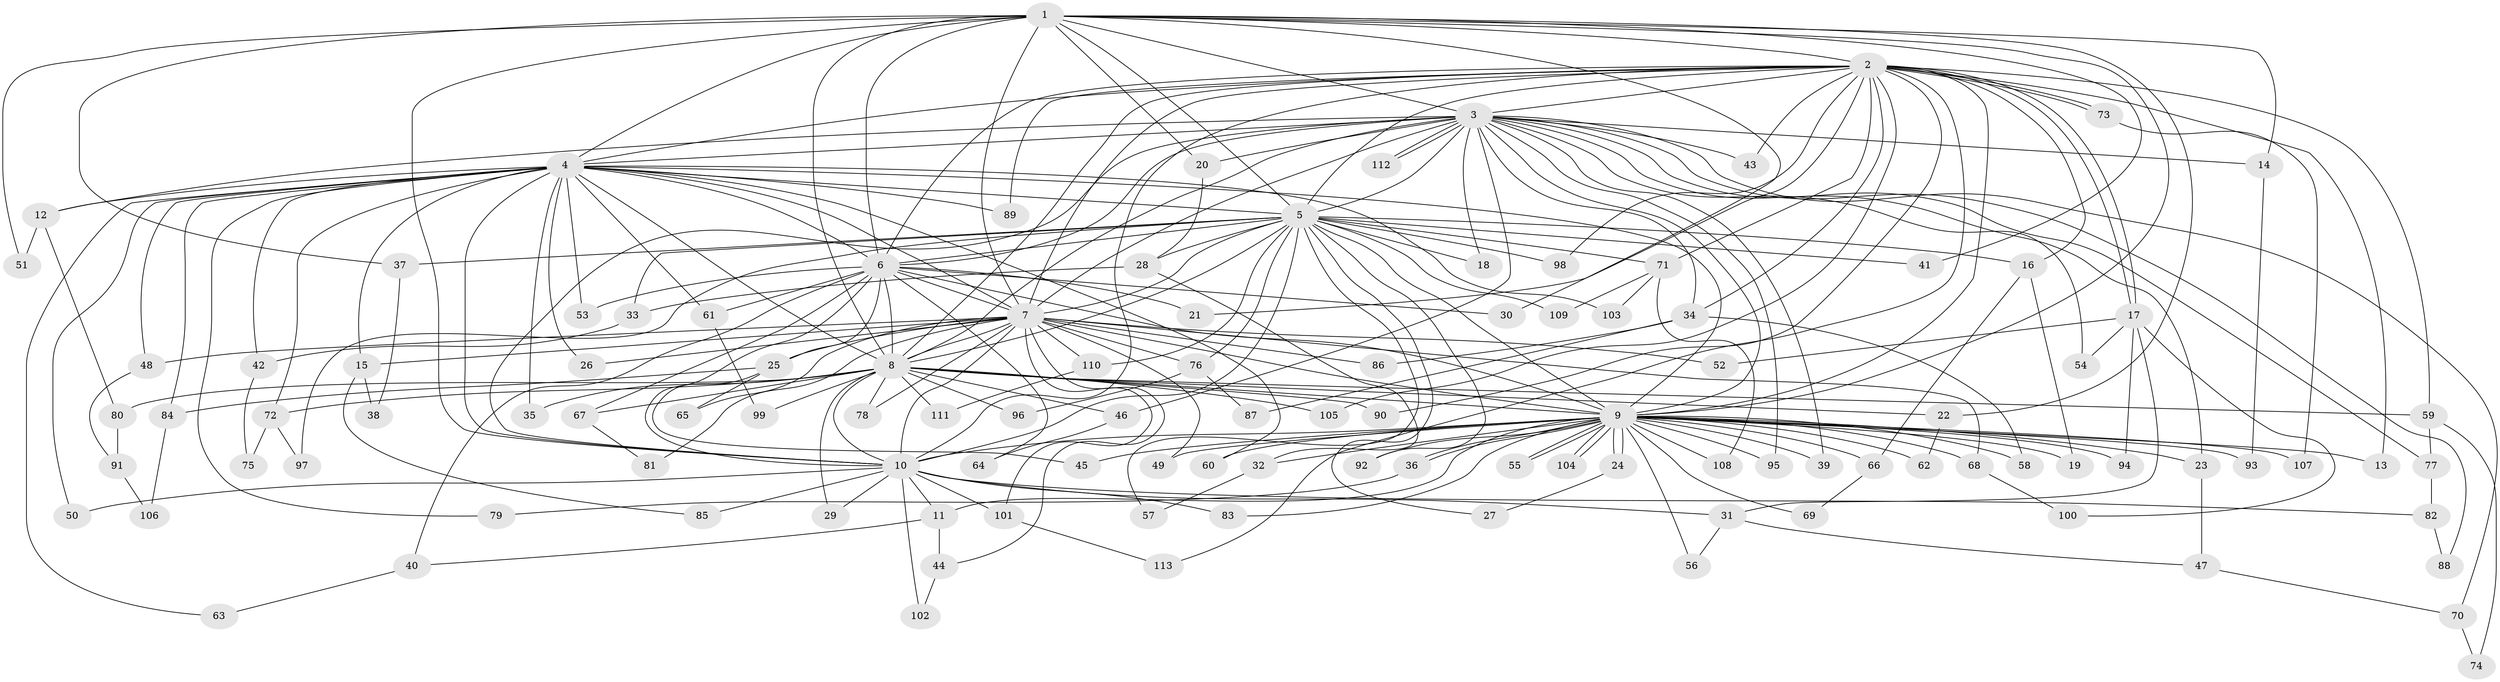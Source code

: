 // coarse degree distribution, {16: 0.011494252873563218, 24: 0.034482758620689655, 22: 0.011494252873563218, 25: 0.011494252873563218, 17: 0.022988505747126436, 20: 0.011494252873563218, 35: 0.011494252873563218, 5: 0.04597701149425287, 4: 0.09195402298850575, 2: 0.4942528735632184, 3: 0.2413793103448276, 7: 0.011494252873563218}
// Generated by graph-tools (version 1.1) at 2025/51/02/27/25 19:51:53]
// undirected, 113 vertices, 251 edges
graph export_dot {
graph [start="1"]
  node [color=gray90,style=filled];
  1;
  2;
  3;
  4;
  5;
  6;
  7;
  8;
  9;
  10;
  11;
  12;
  13;
  14;
  15;
  16;
  17;
  18;
  19;
  20;
  21;
  22;
  23;
  24;
  25;
  26;
  27;
  28;
  29;
  30;
  31;
  32;
  33;
  34;
  35;
  36;
  37;
  38;
  39;
  40;
  41;
  42;
  43;
  44;
  45;
  46;
  47;
  48;
  49;
  50;
  51;
  52;
  53;
  54;
  55;
  56;
  57;
  58;
  59;
  60;
  61;
  62;
  63;
  64;
  65;
  66;
  67;
  68;
  69;
  70;
  71;
  72;
  73;
  74;
  75;
  76;
  77;
  78;
  79;
  80;
  81;
  82;
  83;
  84;
  85;
  86;
  87;
  88;
  89;
  90;
  91;
  92;
  93;
  94;
  95;
  96;
  97;
  98;
  99;
  100;
  101;
  102;
  103;
  104;
  105;
  106;
  107;
  108;
  109;
  110;
  111;
  112;
  113;
  1 -- 2;
  1 -- 3;
  1 -- 4;
  1 -- 5;
  1 -- 6;
  1 -- 7;
  1 -- 8;
  1 -- 9;
  1 -- 10;
  1 -- 14;
  1 -- 20;
  1 -- 22;
  1 -- 30;
  1 -- 37;
  1 -- 41;
  1 -- 51;
  2 -- 3;
  2 -- 4;
  2 -- 5;
  2 -- 6;
  2 -- 7;
  2 -- 8;
  2 -- 9;
  2 -- 10;
  2 -- 13;
  2 -- 16;
  2 -- 17;
  2 -- 17;
  2 -- 21;
  2 -- 34;
  2 -- 43;
  2 -- 59;
  2 -- 71;
  2 -- 73;
  2 -- 73;
  2 -- 89;
  2 -- 90;
  2 -- 98;
  2 -- 105;
  2 -- 113;
  3 -- 4;
  3 -- 5;
  3 -- 6;
  3 -- 7;
  3 -- 8;
  3 -- 9;
  3 -- 10;
  3 -- 12;
  3 -- 14;
  3 -- 18;
  3 -- 20;
  3 -- 23;
  3 -- 34;
  3 -- 39;
  3 -- 43;
  3 -- 46;
  3 -- 54;
  3 -- 70;
  3 -- 77;
  3 -- 88;
  3 -- 95;
  3 -- 112;
  3 -- 112;
  4 -- 5;
  4 -- 6;
  4 -- 7;
  4 -- 8;
  4 -- 9;
  4 -- 10;
  4 -- 12;
  4 -- 15;
  4 -- 26;
  4 -- 35;
  4 -- 42;
  4 -- 48;
  4 -- 50;
  4 -- 53;
  4 -- 60;
  4 -- 61;
  4 -- 63;
  4 -- 72;
  4 -- 79;
  4 -- 84;
  4 -- 89;
  4 -- 103;
  5 -- 6;
  5 -- 7;
  5 -- 8;
  5 -- 9;
  5 -- 10;
  5 -- 16;
  5 -- 18;
  5 -- 27;
  5 -- 28;
  5 -- 33;
  5 -- 37;
  5 -- 41;
  5 -- 57;
  5 -- 71;
  5 -- 76;
  5 -- 92;
  5 -- 97;
  5 -- 98;
  5 -- 109;
  5 -- 110;
  6 -- 7;
  6 -- 8;
  6 -- 9;
  6 -- 10;
  6 -- 21;
  6 -- 25;
  6 -- 30;
  6 -- 40;
  6 -- 53;
  6 -- 61;
  6 -- 64;
  6 -- 67;
  7 -- 8;
  7 -- 9;
  7 -- 10;
  7 -- 15;
  7 -- 25;
  7 -- 26;
  7 -- 44;
  7 -- 48;
  7 -- 49;
  7 -- 52;
  7 -- 65;
  7 -- 68;
  7 -- 76;
  7 -- 78;
  7 -- 81;
  7 -- 86;
  7 -- 101;
  7 -- 110;
  8 -- 9;
  8 -- 10;
  8 -- 22;
  8 -- 29;
  8 -- 35;
  8 -- 46;
  8 -- 59;
  8 -- 67;
  8 -- 72;
  8 -- 78;
  8 -- 80;
  8 -- 90;
  8 -- 96;
  8 -- 99;
  8 -- 105;
  8 -- 111;
  9 -- 10;
  9 -- 11;
  9 -- 13;
  9 -- 19;
  9 -- 23;
  9 -- 24;
  9 -- 24;
  9 -- 32;
  9 -- 36;
  9 -- 36;
  9 -- 39;
  9 -- 45;
  9 -- 49;
  9 -- 55;
  9 -- 55;
  9 -- 56;
  9 -- 58;
  9 -- 60;
  9 -- 62;
  9 -- 66;
  9 -- 68;
  9 -- 69;
  9 -- 83;
  9 -- 92;
  9 -- 93;
  9 -- 94;
  9 -- 95;
  9 -- 104;
  9 -- 104;
  9 -- 107;
  9 -- 108;
  10 -- 11;
  10 -- 29;
  10 -- 31;
  10 -- 50;
  10 -- 82;
  10 -- 83;
  10 -- 85;
  10 -- 101;
  10 -- 102;
  11 -- 40;
  11 -- 44;
  12 -- 51;
  12 -- 80;
  14 -- 93;
  15 -- 38;
  15 -- 85;
  16 -- 19;
  16 -- 66;
  17 -- 31;
  17 -- 52;
  17 -- 54;
  17 -- 94;
  17 -- 100;
  20 -- 28;
  22 -- 62;
  23 -- 47;
  24 -- 27;
  25 -- 45;
  25 -- 65;
  25 -- 84;
  28 -- 32;
  28 -- 33;
  31 -- 47;
  31 -- 56;
  32 -- 57;
  33 -- 42;
  34 -- 58;
  34 -- 86;
  34 -- 87;
  36 -- 79;
  37 -- 38;
  40 -- 63;
  42 -- 75;
  44 -- 102;
  46 -- 64;
  47 -- 70;
  48 -- 91;
  59 -- 74;
  59 -- 77;
  61 -- 99;
  66 -- 69;
  67 -- 81;
  68 -- 100;
  70 -- 74;
  71 -- 103;
  71 -- 108;
  71 -- 109;
  72 -- 75;
  72 -- 97;
  73 -- 107;
  76 -- 87;
  76 -- 96;
  77 -- 82;
  80 -- 91;
  82 -- 88;
  84 -- 106;
  91 -- 106;
  101 -- 113;
  110 -- 111;
}
